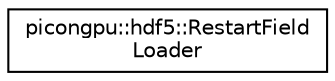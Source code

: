 digraph "Graphical Class Hierarchy"
{
 // LATEX_PDF_SIZE
  edge [fontname="Helvetica",fontsize="10",labelfontname="Helvetica",labelfontsize="10"];
  node [fontname="Helvetica",fontsize="10",shape=record];
  rankdir="LR";
  Node0 [label="picongpu::hdf5::RestartField\lLoader",height=0.2,width=0.4,color="black", fillcolor="white", style="filled",URL="$classpicongpu_1_1hdf5_1_1_restart_field_loader.html",tooltip="Helper class for HDF5Writer plugin to load fields from parallel libSplash files."];
}
